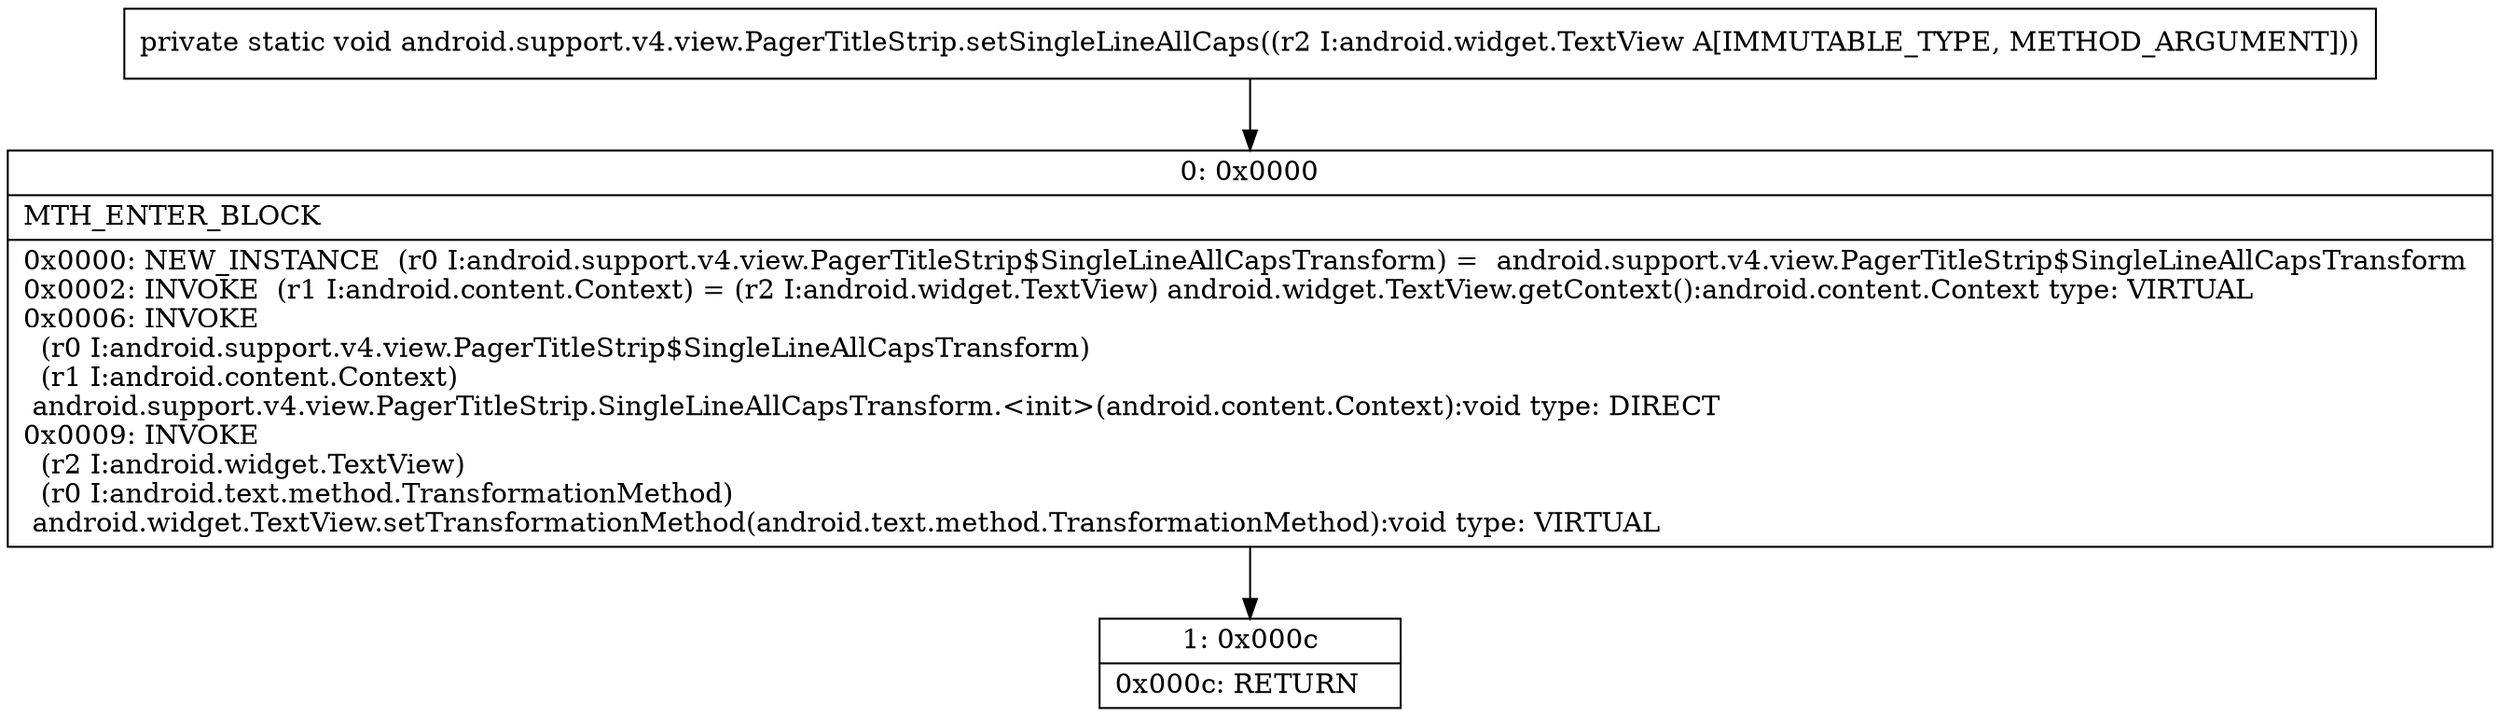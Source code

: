 digraph "CFG forandroid.support.v4.view.PagerTitleStrip.setSingleLineAllCaps(Landroid\/widget\/TextView;)V" {
Node_0 [shape=record,label="{0\:\ 0x0000|MTH_ENTER_BLOCK\l|0x0000: NEW_INSTANCE  (r0 I:android.support.v4.view.PagerTitleStrip$SingleLineAllCapsTransform) =  android.support.v4.view.PagerTitleStrip$SingleLineAllCapsTransform \l0x0002: INVOKE  (r1 I:android.content.Context) = (r2 I:android.widget.TextView) android.widget.TextView.getContext():android.content.Context type: VIRTUAL \l0x0006: INVOKE  \l  (r0 I:android.support.v4.view.PagerTitleStrip$SingleLineAllCapsTransform)\l  (r1 I:android.content.Context)\l android.support.v4.view.PagerTitleStrip.SingleLineAllCapsTransform.\<init\>(android.content.Context):void type: DIRECT \l0x0009: INVOKE  \l  (r2 I:android.widget.TextView)\l  (r0 I:android.text.method.TransformationMethod)\l android.widget.TextView.setTransformationMethod(android.text.method.TransformationMethod):void type: VIRTUAL \l}"];
Node_1 [shape=record,label="{1\:\ 0x000c|0x000c: RETURN   \l}"];
MethodNode[shape=record,label="{private static void android.support.v4.view.PagerTitleStrip.setSingleLineAllCaps((r2 I:android.widget.TextView A[IMMUTABLE_TYPE, METHOD_ARGUMENT])) }"];
MethodNode -> Node_0;
Node_0 -> Node_1;
}


